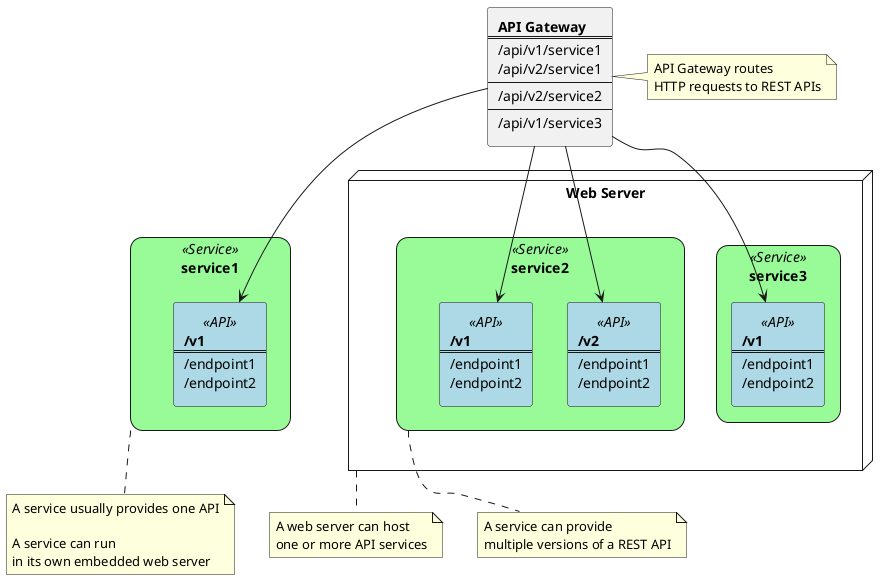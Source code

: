 @startuml rest-api-components

skinparam rectangle {
    roundCorner<<Service>> 25
    BackgroundColor<<API>> LightBlue
    BackgroundColor<<Service>> PaleGreen
}

rectangle gateway [
<b>API Gateway</b>
===
/api/v1/service1
/api/v2/service1
---
/api/v2/service2
---
/api/v1/service3
]

rectangle service1 <<Service>> {
    rectangle api1v1 <<API>> [
    <b>/v1</b>
    ==
    /endpoint1
    /endpoint2
    ]
}

node "Web Server" as server {
    rectangle service3 <<Service>> {
        rectangle api3v1 <<API>> [
        <b>/v1</b>
        ==
        /endpoint1
        /endpoint2
        ]
    }

    rectangle service2 <<Service>> {
        rectangle api2v2 <<API>> [
        <b>/v2</b>
        ==
        /endpoint1
        /endpoint2
        ]

        rectangle api2v1 <<API>> [
        <b>/v1</b>
        ==
        /endpoint1
        /endpoint2
        ]
    }

}

note bottom of server: A web server can host\none or more API services
note bottom of service1: A service usually provides one API\n\nA service can run\nin its own embedded web server
note bottom of service2: A service can provide\nmultiple versions of a REST API
note right of gateway: API Gateway routes\nHTTP requests to REST APIs

gateway --> api1v1
gateway --> api2v1
gateway --> api2v2
gateway --> api3v1

@enduml